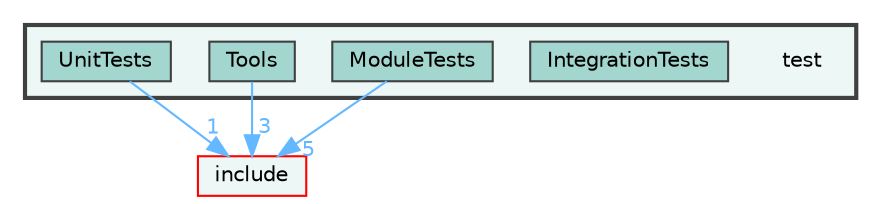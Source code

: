 digraph "test"
{
 // LATEX_PDF_SIZE
  bgcolor="transparent";
  edge [fontname=Helvetica,fontsize=10,labelfontname=Helvetica,labelfontsize=10];
  node [fontname=Helvetica,fontsize=10,shape=box,height=0.2,width=0.4];
  compound=true
  subgraph clusterdir_13e138d54eb8818da29c3992edef070a {
    graph [ bgcolor="#edf7f5", pencolor="grey25", label="", fontname=Helvetica,fontsize=10 style="filled,bold", URL="dir_13e138d54eb8818da29c3992edef070a.html",tooltip=""]
    dir_13e138d54eb8818da29c3992edef070a [shape=plaintext, label="test"];
  dir_ab0636a6389ef2ee94d1027f4674549d [label="IntegrationTests", fillcolor="#a2d6ce", color="grey25", style="filled", URL="dir_ab0636a6389ef2ee94d1027f4674549d.html",tooltip=""];
  dir_c4ef63ea0fdacf0687d01c408deb19bd [label="ModuleTests", fillcolor="#a2d6ce", color="grey25", style="filled", URL="dir_c4ef63ea0fdacf0687d01c408deb19bd.html",tooltip=""];
  dir_b03be62843eed6773dba1a2ac4396803 [label="Tools", fillcolor="#a2d6ce", color="grey25", style="filled", URL="dir_b03be62843eed6773dba1a2ac4396803.html",tooltip=""];
  dir_2cc58a8fccb51bb305c2a5ae5dd5865a [label="UnitTests", fillcolor="#a2d6ce", color="grey25", style="filled", URL="dir_2cc58a8fccb51bb305c2a5ae5dd5865a.html",tooltip=""];
  }
  dir_d44c64559bbebec7f509842c48db8b23 [label="include", fillcolor="#edf7f5", color="red", style="filled", URL="dir_d44c64559bbebec7f509842c48db8b23.html",tooltip=""];
  dir_c4ef63ea0fdacf0687d01c408deb19bd->dir_d44c64559bbebec7f509842c48db8b23 [headlabel="5", labeldistance=1.5 headhref="dir_000008_000005.html" href="dir_000008_000005.html" color="steelblue1" fontcolor="steelblue1"];
  dir_b03be62843eed6773dba1a2ac4396803->dir_d44c64559bbebec7f509842c48db8b23 [headlabel="3", labeldistance=1.5 headhref="dir_000013_000005.html" href="dir_000013_000005.html" color="steelblue1" fontcolor="steelblue1"];
  dir_2cc58a8fccb51bb305c2a5ae5dd5865a->dir_d44c64559bbebec7f509842c48db8b23 [headlabel="1", labeldistance=1.5 headhref="dir_000014_000005.html" href="dir_000014_000005.html" color="steelblue1" fontcolor="steelblue1"];
}
